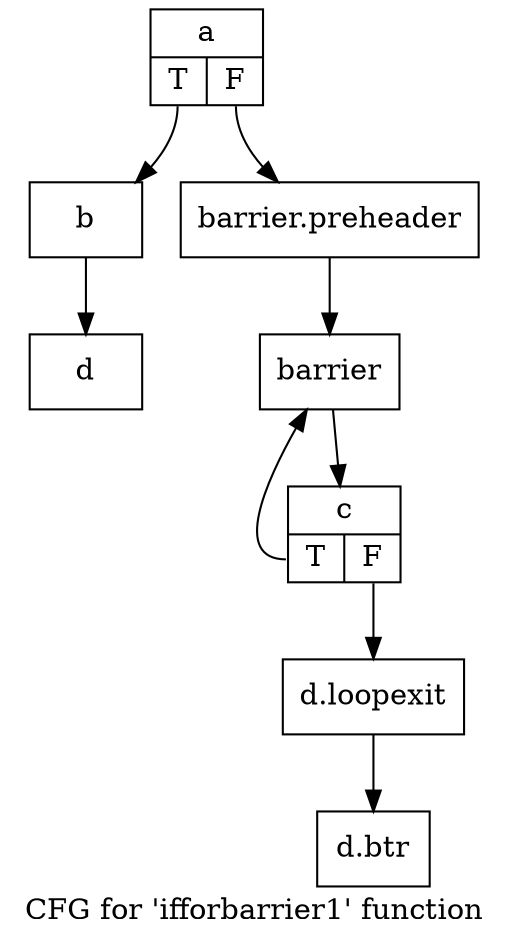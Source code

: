 digraph "CFG for 'ifforbarrier1' function" {
	label="CFG for 'ifforbarrier1' function";

	Node0x25fe160 [shape=record,label="{a|{<s0>T|<s1>F}}"];
	Node0x25fe160:s0 -> Node0x25fd6e0;
	Node0x25fe160:s1 -> Node0x25fd800;
	Node0x25fd800 [shape=record,label="{barrier.preheader}"];
	Node0x25fd800 -> Node0x25fd270;
	Node0x25fd6e0 [shape=record,label="{b}"];
	Node0x25fd6e0 -> Node0x25fd380;
	Node0x25fd270 [shape=record,label="{barrier}"];
	Node0x25fd270 -> Node0x25fc230;
	Node0x25fc230 [shape=record,label="{c|{<s0>T|<s1>F}}"];
	Node0x25fc230:s0 -> Node0x25fd270;
	Node0x25fc230:s1 -> Node0x25fc310;
	Node0x25fc310 [shape=record,label="{d.loopexit}"];
	Node0x25fc310 -> Node0x25fc420;
	Node0x25fd380 [shape=record,label="{d}"];
	Node0x25fc420 [shape=record,label="{d.btr}"];
}
